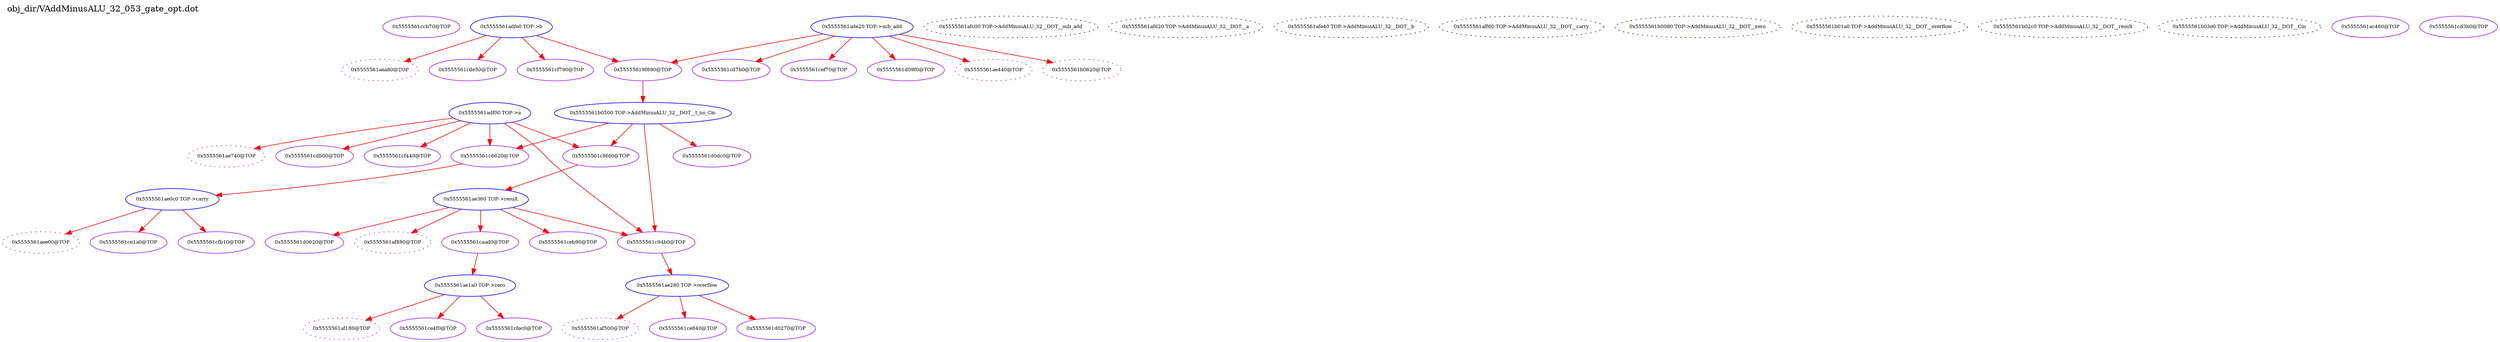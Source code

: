 digraph v3graph {
	graph	[label="obj_dir/VAddMinusALU_32_053_gate_opt.dot",
		 labelloc=t, labeljust=l,
		 //size="7.5,10",
		 rankdir=TB];
	n0	[fontsize=8 label="0x5555561ccb70@TOP", color=purple];
	n1	[fontsize=8 label="0x5555561ae440@TOP", color=purple, style=dotted];
	n2	[fontsize=8 label="0x5555561ade20 TOP->sub_add", color=blue];
	n3	[fontsize=8 label="0x5555561afc00 TOP->AddMinusALU_32__DOT__sub_add", color=blue, style=dotted];
	n4	[fontsize=8 label="0x5555561ae740@TOP", color=purple, style=dotted];
	n5	[fontsize=8 label="0x5555561adf00 TOP->a", color=blue];
	n6	[fontsize=8 label="0x5555561afd20 TOP->AddMinusALU_32__DOT__a", color=blue, style=dotted];
	n7	[fontsize=8 label="0x5555561aea80@TOP", color=purple, style=dotted];
	n8	[fontsize=8 label="0x5555561adfe0 TOP->b", color=blue];
	n9	[fontsize=8 label="0x5555561afe40 TOP->AddMinusALU_32__DOT__b", color=blue, style=dotted];
	n10	[fontsize=8 label="0x5555561aee00@TOP", color=purple, style=dotted];
	n11	[fontsize=8 label="0x5555561ae0c0 TOP->carry", color=blue];
	n12	[fontsize=8 label="0x5555561aff60 TOP->AddMinusALU_32__DOT__carry", color=blue, style=dotted];
	n13	[fontsize=8 label="0x5555561af180@TOP", color=purple, style=dotted];
	n14	[fontsize=8 label="0x5555561ae1a0 TOP->zero", color=blue];
	n15	[fontsize=8 label="0x5555561b0080 TOP->AddMinusALU_32__DOT__zero", color=blue, style=dotted];
	n16	[fontsize=8 label="0x5555561af500@TOP", color=purple, style=dotted];
	n17	[fontsize=8 label="0x5555561ae280 TOP->overflow", color=blue];
	n18	[fontsize=8 label="0x5555561b01a0 TOP->AddMinusALU_32__DOT__overflow", color=blue, style=dotted];
	n19	[fontsize=8 label="0x5555561af880@TOP", color=purple, style=dotted];
	n20	[fontsize=8 label="0x5555561ae360 TOP->result", color=blue];
	n21	[fontsize=8 label="0x5555561b02c0 TOP->AddMinusALU_32__DOT__result", color=blue, style=dotted];
	n22	[fontsize=8 label="0x5555561b0620@TOP", color=purple, style=dotted];
	n23	[fontsize=8 label="0x5555561b03e0 TOP->AddMinusALU_32__DOT__Cin", color=blue, style=dotted];
	n24	[fontsize=8 label="0x55555619f890@TOP", color=purple];
	n25	[fontsize=8 label="0x5555561b0500 TOP->AddMinusALU_32__DOT__t_no_Cin", color=blue];
	n26	[fontsize=8 label="0x5555561c8620@TOP", color=purple];
	n27	[fontsize=8 label="0x5555561c8fd0@TOP", color=purple];
	n28	[fontsize=8 label="0x5555561c94b0@TOP", color=purple];
	n29	[fontsize=8 label="0x5555561caad0@TOP", color=purple];
	n30	[fontsize=8 label="0x5555561ac460@TOP", color=purple];
	n31	[fontsize=8 label="0x5555561cd3b0@TOP", color=purple];
	n32	[fontsize=8 label="0x5555561cd7b0@TOP", color=purple];
	n33	[fontsize=8 label="0x5555561cdb00@TOP", color=purple];
	n34	[fontsize=8 label="0x5555561cde50@TOP", color=purple];
	n35	[fontsize=8 label="0x5555561ce1a0@TOP", color=purple];
	n36	[fontsize=8 label="0x5555561ce4f0@TOP", color=purple];
	n37	[fontsize=8 label="0x5555561ce840@TOP", color=purple];
	n38	[fontsize=8 label="0x5555561ceb90@TOP", color=purple];
	n39	[fontsize=8 label="0x5555561cef70@TOP", color=purple];
	n40	[fontsize=8 label="0x5555561cf440@TOP", color=purple];
	n41	[fontsize=8 label="0x5555561cf790@TOP", color=purple];
	n42	[fontsize=8 label="0x5555561cfb10@TOP", color=purple];
	n43	[fontsize=8 label="0x5555561cfec0@TOP", color=purple];
	n44	[fontsize=8 label="0x5555561d0270@TOP", color=purple];
	n45	[fontsize=8 label="0x5555561d0620@TOP", color=purple];
	n46	[fontsize=8 label="0x5555561d09f0@TOP", color=purple];
	n47	[fontsize=8 label="0x5555561d0dc0@TOP", color=purple];
	n2 -> n1 [fontsize=8 label="" weight=1 color=red];
	n2 -> n22 [fontsize=8 label="" weight=1 color=red];
	n2 -> n32 [fontsize=8 label="" weight=1 color=red];
	n2 -> n39 [fontsize=8 label="" weight=1 color=red];
	n2 -> n24 [fontsize=8 label="" weight=1 color=red];
	n2 -> n46 [fontsize=8 label="" weight=1 color=red];
	n5 -> n4 [fontsize=8 label="" weight=1 color=red];
	n5 -> n26 [fontsize=8 label="" weight=1 color=red];
	n5 -> n27 [fontsize=8 label="" weight=1 color=red];
	n5 -> n28 [fontsize=8 label="" weight=2 color=red];
	n5 -> n33 [fontsize=8 label="" weight=1 color=red];
	n5 -> n40 [fontsize=8 label="" weight=1 color=red];
	n8 -> n7 [fontsize=8 label="" weight=1 color=red];
	n8 -> n24 [fontsize=8 label="" weight=1 color=red];
	n8 -> n34 [fontsize=8 label="" weight=1 color=red];
	n8 -> n41 [fontsize=8 label="" weight=1 color=red];
	n11 -> n10 [fontsize=8 label="" weight=1 color=red];
	n11 -> n35 [fontsize=8 label="" weight=1 color=red];
	n11 -> n42 [fontsize=8 label="" weight=1 color=red];
	n14 -> n13 [fontsize=8 label="" weight=1 color=red];
	n14 -> n36 [fontsize=8 label="" weight=1 color=red];
	n14 -> n43 [fontsize=8 label="" weight=1 color=red];
	n17 -> n16 [fontsize=8 label="" weight=1 color=red];
	n17 -> n37 [fontsize=8 label="" weight=1 color=red];
	n17 -> n44 [fontsize=8 label="" weight=1 color=red];
	n20 -> n19 [fontsize=8 label="" weight=1 color=red];
	n20 -> n28 [fontsize=8 label="" weight=1 color=red];
	n20 -> n29 [fontsize=8 label="" weight=1 color=red];
	n20 -> n38 [fontsize=8 label="" weight=1 color=red];
	n20 -> n45 [fontsize=8 label="" weight=1 color=red];
	n24 -> n25 [fontsize=8 label="" weight=1 color=red];
	n25 -> n26 [fontsize=8 label="" weight=1 color=red];
	n25 -> n27 [fontsize=8 label="" weight=1 color=red];
	n25 -> n28 [fontsize=8 label="" weight=1 color=red];
	n25 -> n47 [fontsize=8 label="" weight=1 color=red];
	n26 -> n11 [fontsize=8 label="" weight=1 color=red];
	n27 -> n20 [fontsize=8 label="" weight=1 color=red];
	n28 -> n17 [fontsize=8 label="" weight=1 color=red];
	n29 -> n14 [fontsize=8 label="" weight=1 color=red];
}
